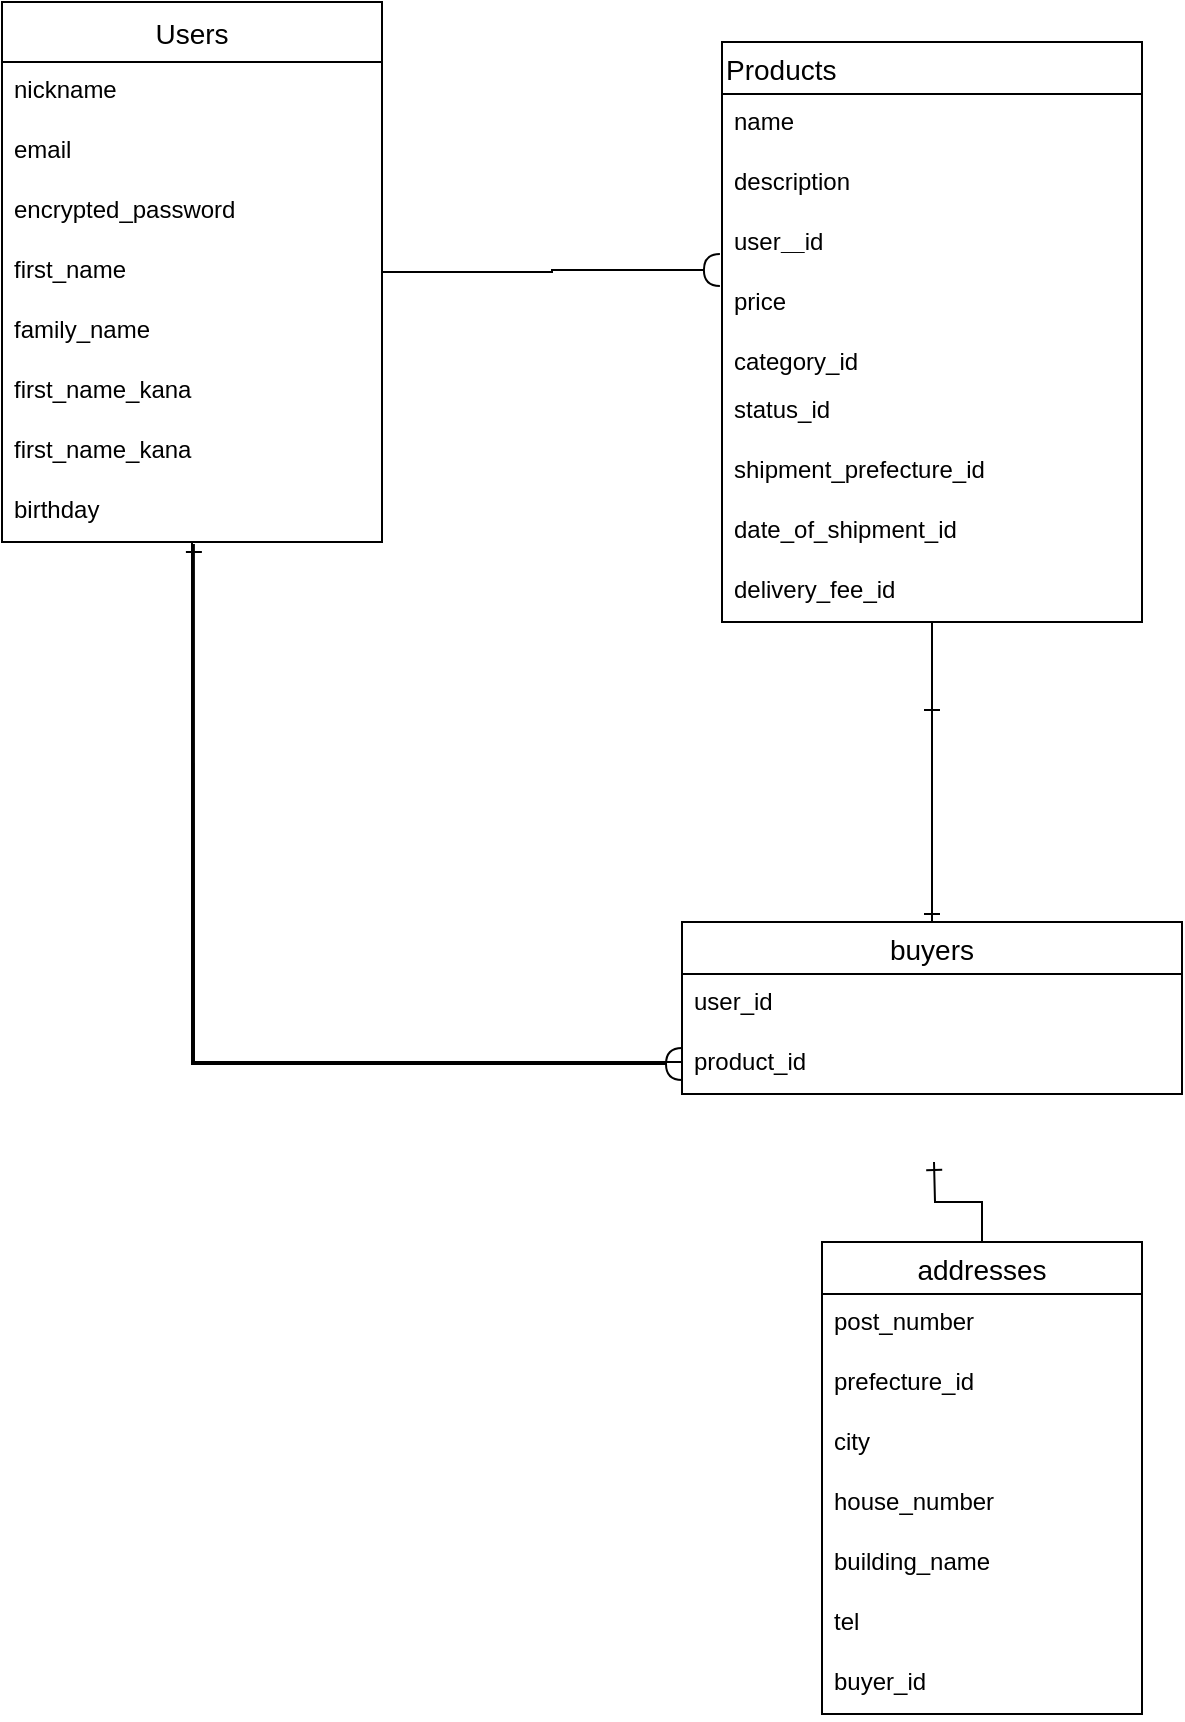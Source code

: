 <mxfile version="13.6.5">
    <diagram id="GyhFPzTfhrJscselBUs9" name="ページ1">
        <mxGraphModel dx="971" dy="907" grid="1" gridSize="10" guides="1" tooltips="1" connect="1" arrows="1" fold="1" page="1" pageScale="1" pageWidth="827" pageHeight="1169" math="0" shadow="0">
            <root>
                <mxCell id="0"/>
                <mxCell id="1" parent="0"/>
                <mxCell id="24" style="edgeStyle=orthogonalEdgeStyle;rounded=0;orthogonalLoop=1;jettySize=auto;html=1;entryX=-0.005;entryY=0.933;entryDx=0;entryDy=0;entryPerimeter=0;endArrow=halfCircle;endFill=0;" parent="1" source="3" target="30" edge="1">
                    <mxGeometry relative="1" as="geometry"/>
                </mxCell>
                <mxCell id="16" value="Products" style="swimlane;fontStyle=0;childLayout=stackLayout;horizontal=1;startSize=26;horizontalStack=0;resizeParent=1;resizeParentMax=0;resizeLast=0;collapsible=1;marginBottom=0;align=left;fontSize=14;" parent="1" vertex="1">
                    <mxGeometry x="440" y="120" width="210" height="290" as="geometry"/>
                </mxCell>
                <mxCell id="17" value="name" style="text;strokeColor=none;fillColor=none;spacingLeft=4;spacingRight=4;overflow=hidden;rotatable=0;points=[[0,0.5],[1,0.5]];portConstraint=eastwest;fontSize=12;" parent="16" vertex="1">
                    <mxGeometry y="26" width="210" height="30" as="geometry"/>
                </mxCell>
                <mxCell id="31" value="description" style="text;strokeColor=none;fillColor=none;spacingLeft=4;spacingRight=4;overflow=hidden;rotatable=0;points=[[0,0.5],[1,0.5]];portConstraint=eastwest;fontSize=12;" parent="16" vertex="1">
                    <mxGeometry y="56" width="210" height="30" as="geometry"/>
                </mxCell>
                <mxCell id="30" value="user＿id" style="text;strokeColor=none;fillColor=none;spacingLeft=4;spacingRight=4;overflow=hidden;rotatable=0;points=[[0,0.5],[1,0.5]];portConstraint=eastwest;fontSize=12;" parent="16" vertex="1">
                    <mxGeometry y="86" width="210" height="30" as="geometry"/>
                </mxCell>
                <mxCell id="18" value="price" style="text;strokeColor=none;fillColor=none;spacingLeft=4;spacingRight=4;overflow=hidden;rotatable=0;points=[[0,0.5],[1,0.5]];portConstraint=eastwest;fontSize=12;" parent="16" vertex="1">
                    <mxGeometry y="116" width="210" height="30" as="geometry"/>
                </mxCell>
                <mxCell id="19" value="category_id" style="text;strokeColor=none;fillColor=none;spacingLeft=4;spacingRight=4;overflow=hidden;rotatable=0;points=[[0,0.5],[1,0.5]];portConstraint=eastwest;fontSize=12;shadow=1;" parent="16" vertex="1">
                    <mxGeometry y="146" width="210" height="24" as="geometry"/>
                </mxCell>
                <object label="status_id" id="36">
                    <mxCell style="text;strokeColor=none;fillColor=none;spacingLeft=4;spacingRight=4;overflow=hidden;rotatable=0;points=[[0,0.5],[1,0.5]];portConstraint=eastwest;fontSize=12;" parent="16" vertex="1">
                        <mxGeometry y="170" width="210" height="30" as="geometry"/>
                    </mxCell>
                </object>
                <object label="shipment_prefecture_id" id="37">
                    <mxCell style="text;strokeColor=none;fillColor=none;spacingLeft=4;spacingRight=4;overflow=hidden;rotatable=0;points=[[0,0.5],[1,0.5]];portConstraint=eastwest;fontSize=12;" parent="16" vertex="1">
                        <mxGeometry y="200" width="210" height="30" as="geometry"/>
                    </mxCell>
                </object>
                <object label="date_of_shipment_id" id="38">
                    <mxCell style="text;strokeColor=none;fillColor=none;spacingLeft=4;spacingRight=4;overflow=hidden;rotatable=0;points=[[0,0.5],[1,0.5]];portConstraint=eastwest;fontSize=12;" parent="16" vertex="1">
                        <mxGeometry y="230" width="210" height="30" as="geometry"/>
                    </mxCell>
                </object>
                <object label="delivery_fee_id" id="49">
                    <mxCell style="text;strokeColor=none;fillColor=none;spacingLeft=4;spacingRight=4;overflow=hidden;rotatable=0;points=[[0,0.5],[1,0.5]];portConstraint=eastwest;fontSize=12;" parent="16" vertex="1">
                        <mxGeometry y="260" width="210" height="30" as="geometry"/>
                    </mxCell>
                </object>
                <mxCell id="71" style="edgeStyle=orthogonalEdgeStyle;rounded=0;orthogonalLoop=1;jettySize=auto;html=1;entryX=0;entryY=0.5;entryDx=0;entryDy=0;endArrow=halfCircle;endFill=0;" parent="1" source="3" target="70" edge="1">
                    <mxGeometry relative="1" as="geometry"/>
                </mxCell>
                <mxCell id="3" value="Users" style="swimlane;fontStyle=0;childLayout=stackLayout;horizontal=1;startSize=30;horizontalStack=0;resizeParent=1;resizeParentMax=0;resizeLast=0;collapsible=1;marginBottom=0;align=center;fontSize=14;" parent="1" vertex="1">
                    <mxGeometry x="80" y="100" width="190" height="270" as="geometry">
                        <mxRectangle x="60" y="180" width="60" height="26" as="alternateBounds"/>
                    </mxGeometry>
                </mxCell>
                <mxCell id="4" value="nickname" style="text;strokeColor=none;fillColor=none;spacingLeft=4;spacingRight=4;overflow=hidden;rotatable=0;points=[[0,0.5],[1,0.5]];portConstraint=eastwest;fontSize=12;" parent="3" vertex="1">
                    <mxGeometry y="30" width="190" height="30" as="geometry"/>
                </mxCell>
                <mxCell id="5" value="email" style="text;strokeColor=none;fillColor=none;spacingLeft=4;spacingRight=4;overflow=hidden;rotatable=0;points=[[0,0.5],[1,0.5]];portConstraint=eastwest;fontSize=12;" parent="3" vertex="1">
                    <mxGeometry y="60" width="190" height="30" as="geometry"/>
                </mxCell>
                <object label="encrypted_password&#10;&#10;" id="6">
                    <mxCell style="text;strokeColor=none;fillColor=none;spacingLeft=4;spacingRight=4;overflow=hidden;rotatable=0;points=[[0,0.5],[1,0.5]];portConstraint=eastwest;fontSize=12;" parent="3" vertex="1">
                        <mxGeometry y="90" width="190" height="30" as="geometry"/>
                    </mxCell>
                </object>
                <object label="first_name" id="32">
                    <mxCell style="text;strokeColor=none;fillColor=none;spacingLeft=4;spacingRight=4;overflow=hidden;rotatable=0;points=[[0,0.5],[1,0.5]];portConstraint=eastwest;fontSize=12;" parent="3" vertex="1">
                        <mxGeometry y="120" width="190" height="30" as="geometry"/>
                    </mxCell>
                </object>
                <object label="family_name" id="33">
                    <mxCell style="text;strokeColor=none;fillColor=none;spacingLeft=4;spacingRight=4;overflow=hidden;rotatable=0;points=[[0,0.5],[1,0.5]];portConstraint=eastwest;fontSize=12;" parent="3" vertex="1">
                        <mxGeometry y="150" width="190" height="30" as="geometry"/>
                    </mxCell>
                </object>
                <object label="first_name_kana" id="39">
                    <mxCell style="text;strokeColor=none;fillColor=none;spacingLeft=4;spacingRight=4;overflow=hidden;rotatable=0;points=[[0,0.5],[1,0.5]];portConstraint=eastwest;fontSize=12;" parent="3" vertex="1">
                        <mxGeometry y="180" width="190" height="30" as="geometry"/>
                    </mxCell>
                </object>
                <object label="first_name_kana" id="40">
                    <mxCell style="text;strokeColor=none;fillColor=none;spacingLeft=4;spacingRight=4;overflow=hidden;rotatable=0;points=[[0,0.5],[1,0.5]];portConstraint=eastwest;fontSize=12;" parent="3" vertex="1">
                        <mxGeometry y="210" width="190" height="30" as="geometry"/>
                    </mxCell>
                </object>
                <object label="birthday" id="35">
                    <mxCell style="text;strokeColor=none;fillColor=none;spacingLeft=4;spacingRight=4;overflow=hidden;rotatable=0;points=[[0,0.5],[1,0.5]];portConstraint=eastwest;fontSize=12;" parent="3" vertex="1">
                        <mxGeometry y="240" width="190" height="30" as="geometry"/>
                    </mxCell>
                </object>
                <mxCell id="61" style="edgeStyle=orthogonalEdgeStyle;rounded=0;orthogonalLoop=1;jettySize=auto;html=1;endArrow=ERone;endFill=0;" parent="1" source="42" edge="1">
                    <mxGeometry relative="1" as="geometry">
                        <mxPoint x="545" y="450" as="targetPoint"/>
                    </mxGeometry>
                </mxCell>
                <mxCell id="42" value="buyers" style="swimlane;fontStyle=0;childLayout=stackLayout;horizontal=1;startSize=26;horizontalStack=0;resizeParent=1;resizeParentMax=0;resizeLast=0;collapsible=1;marginBottom=0;align=center;fontSize=14;" parent="1" vertex="1">
                    <mxGeometry x="420" y="560" width="250" height="86" as="geometry"/>
                </mxCell>
                <mxCell id="48" value="user_id" style="text;strokeColor=none;fillColor=none;spacingLeft=4;spacingRight=4;overflow=hidden;rotatable=0;points=[[0,0.5],[1,0.5]];portConstraint=eastwest;fontSize=12;" parent="42" vertex="1">
                    <mxGeometry y="26" width="250" height="30" as="geometry"/>
                </mxCell>
                <object label="product_id" id="70">
                    <mxCell style="text;strokeColor=none;fillColor=none;spacingLeft=4;spacingRight=4;overflow=hidden;rotatable=0;points=[[0,0.5],[1,0.5]];portConstraint=eastwest;fontSize=12;" parent="42" vertex="1">
                        <mxGeometry y="56" width="250" height="30" as="geometry"/>
                    </mxCell>
                </object>
                <mxCell id="67" style="edgeStyle=orthogonalEdgeStyle;rounded=0;orthogonalLoop=1;jettySize=auto;html=1;entryX=0.504;entryY=1;entryDx=0;entryDy=0;entryPerimeter=0;endArrow=ERone;endFill=0;" parent="1" source="54" edge="1">
                    <mxGeometry relative="1" as="geometry">
                        <mxPoint x="546" y="680" as="targetPoint"/>
                    </mxGeometry>
                </mxCell>
                <mxCell id="54" value="addresses" style="swimlane;fontStyle=0;childLayout=stackLayout;horizontal=1;startSize=26;horizontalStack=0;resizeParent=1;resizeParentMax=0;resizeLast=0;collapsible=1;marginBottom=0;align=center;fontSize=14;" parent="1" vertex="1">
                    <mxGeometry x="490" y="720" width="160" height="236" as="geometry"/>
                </mxCell>
                <mxCell id="55" value="post_number" style="text;strokeColor=none;fillColor=none;spacingLeft=4;spacingRight=4;overflow=hidden;rotatable=0;points=[[0,0.5],[1,0.5]];portConstraint=eastwest;fontSize=12;" parent="54" vertex="1">
                    <mxGeometry y="26" width="160" height="30" as="geometry"/>
                </mxCell>
                <mxCell id="56" value="prefecture_id" style="text;strokeColor=none;fillColor=none;spacingLeft=4;spacingRight=4;overflow=hidden;rotatable=0;points=[[0,0.5],[1,0.5]];portConstraint=eastwest;fontSize=12;" parent="54" vertex="1">
                    <mxGeometry y="56" width="160" height="30" as="geometry"/>
                </mxCell>
                <mxCell id="57" value="city" style="text;strokeColor=none;fillColor=none;spacingLeft=4;spacingRight=4;overflow=hidden;rotatable=0;points=[[0,0.5],[1,0.5]];portConstraint=eastwest;fontSize=12;" parent="54" vertex="1">
                    <mxGeometry y="86" width="160" height="30" as="geometry"/>
                </mxCell>
                <object label="house_number" id="58">
                    <mxCell style="text;strokeColor=none;fillColor=none;spacingLeft=4;spacingRight=4;overflow=hidden;rotatable=0;points=[[0,0.5],[1,0.5]];portConstraint=eastwest;fontSize=12;" parent="54" vertex="1">
                        <mxGeometry y="116" width="160" height="30" as="geometry"/>
                    </mxCell>
                </object>
                <object label="building_name" id="69">
                    <mxCell style="text;strokeColor=none;fillColor=none;spacingLeft=4;spacingRight=4;overflow=hidden;rotatable=0;points=[[0,0.5],[1,0.5]];portConstraint=eastwest;fontSize=12;" parent="54" vertex="1">
                        <mxGeometry y="146" width="160" height="30" as="geometry"/>
                    </mxCell>
                </object>
                <object label="tel" id="59">
                    <mxCell style="text;strokeColor=none;fillColor=none;spacingLeft=4;spacingRight=4;overflow=hidden;rotatable=0;points=[[0,0.5],[1,0.5]];portConstraint=eastwest;fontSize=12;" parent="54" vertex="1">
                        <mxGeometry y="176" width="160" height="30" as="geometry"/>
                    </mxCell>
                </object>
                <object label="buyer_id" id="73">
                    <mxCell style="text;strokeColor=none;fillColor=none;spacingLeft=4;spacingRight=4;overflow=hidden;rotatable=0;points=[[0,0.5],[1,0.5]];portConstraint=eastwest;fontSize=12;" vertex="1" parent="54">
                        <mxGeometry y="206" width="160" height="30" as="geometry"/>
                    </mxCell>
                </object>
                <mxCell id="60" style="edgeStyle=orthogonalEdgeStyle;rounded=0;orthogonalLoop=1;jettySize=auto;html=1;endArrow=ERone;endFill=0;entryX=0.5;entryY=0;entryDx=0;entryDy=0;" parent="1" source="16" target="42" edge="1">
                    <mxGeometry relative="1" as="geometry">
                        <mxPoint x="540" y="550" as="targetPoint"/>
                    </mxGeometry>
                </mxCell>
                <mxCell id="72" style="edgeStyle=orthogonalEdgeStyle;rounded=0;orthogonalLoop=1;jettySize=auto;html=1;entryX=0.505;entryY=1.033;entryDx=0;entryDy=0;entryPerimeter=0;endArrow=ERone;endFill=0;" parent="1" source="48" target="35" edge="1">
                    <mxGeometry relative="1" as="geometry">
                        <Array as="points">
                            <mxPoint x="420" y="630"/>
                            <mxPoint x="176" y="630"/>
                        </Array>
                    </mxGeometry>
                </mxCell>
            </root>
        </mxGraphModel>
    </diagram>
</mxfile>